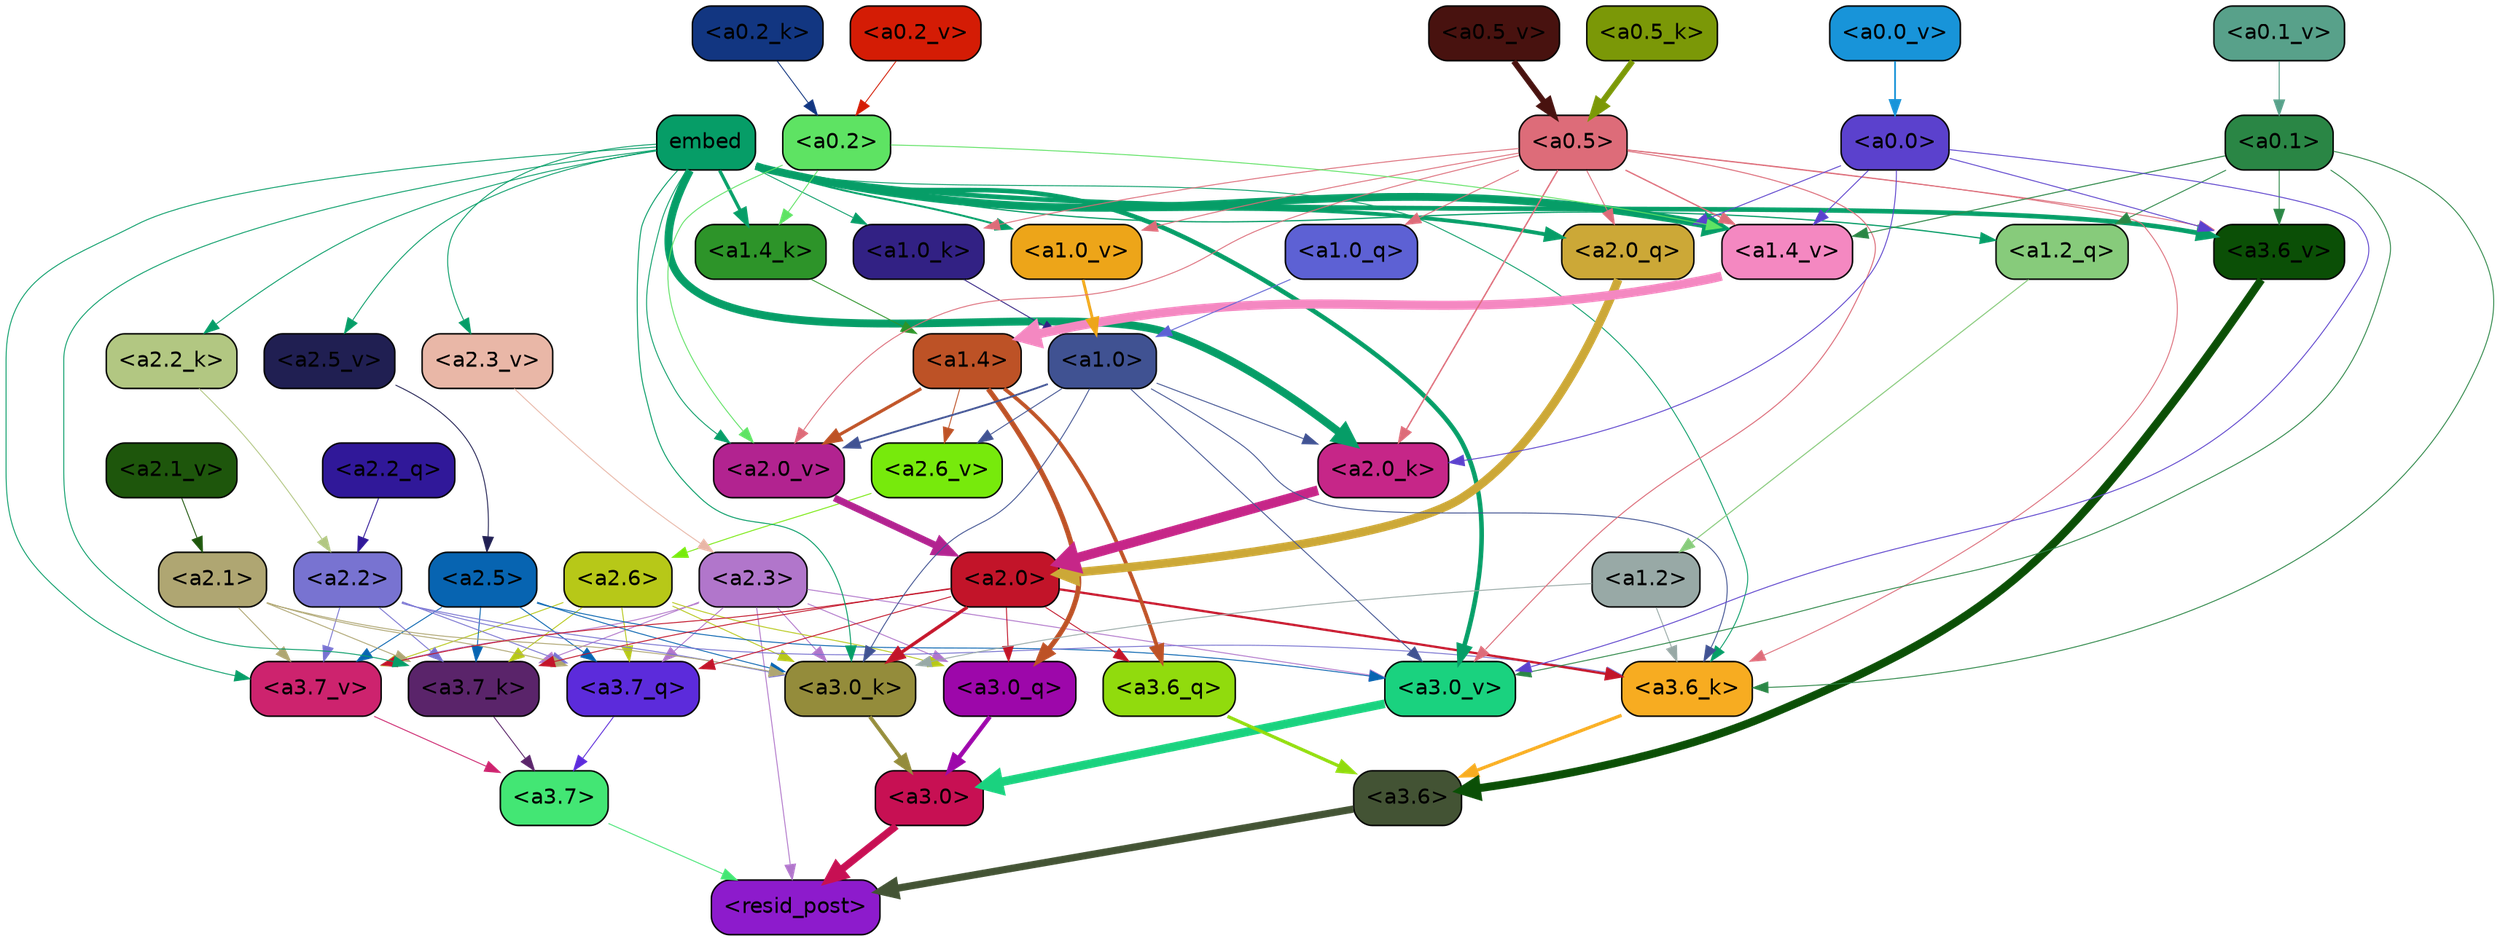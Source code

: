strict digraph "" {
	graph [bgcolor=transparent,
		layout=dot,
		overlap=false,
		splines=true
	];
	"<a3.7>"	[color=black,
		fillcolor="#43e674",
		fontname=Helvetica,
		shape=box,
		style="filled, rounded"];
	"<resid_post>"	[color=black,
		fillcolor="#8d1bcc",
		fontname=Helvetica,
		shape=box,
		style="filled, rounded"];
	"<a3.7>" -> "<resid_post>"	[color="#43e674",
		penwidth=0.6];
	"<a3.6>"	[color=black,
		fillcolor="#435334",
		fontname=Helvetica,
		shape=box,
		style="filled, rounded"];
	"<a3.6>" -> "<resid_post>"	[color="#435334",
		penwidth=4.7534414529800415];
	"<a3.0>"	[color=black,
		fillcolor="#c71053",
		fontname=Helvetica,
		shape=box,
		style="filled, rounded"];
	"<a3.0>" -> "<resid_post>"	[color="#c71053",
		penwidth=4.898576855659485];
	"<a2.3>"	[color=black,
		fillcolor="#b176cb",
		fontname=Helvetica,
		shape=box,
		style="filled, rounded"];
	"<a2.3>" -> "<resid_post>"	[color="#b176cb",
		penwidth=0.6];
	"<a3.7_q>"	[color=black,
		fillcolor="#5c2bdb",
		fontname=Helvetica,
		shape=box,
		style="filled, rounded"];
	"<a2.3>" -> "<a3.7_q>"	[color="#b176cb",
		penwidth=0.6];
	"<a3.0_q>"	[color=black,
		fillcolor="#9d07aa",
		fontname=Helvetica,
		shape=box,
		style="filled, rounded"];
	"<a2.3>" -> "<a3.0_q>"	[color="#b176cb",
		penwidth=0.6];
	"<a3.7_k>"	[color=black,
		fillcolor="#5a246a",
		fontname=Helvetica,
		shape=box,
		style="filled, rounded"];
	"<a2.3>" -> "<a3.7_k>"	[color="#b176cb",
		penwidth=0.6];
	"<a3.0_k>"	[color=black,
		fillcolor="#948c3b",
		fontname=Helvetica,
		shape=box,
		style="filled, rounded"];
	"<a2.3>" -> "<a3.0_k>"	[color="#b176cb",
		penwidth=0.6];
	"<a3.7_v>"	[color=black,
		fillcolor="#cd236e",
		fontname=Helvetica,
		shape=box,
		style="filled, rounded"];
	"<a2.3>" -> "<a3.7_v>"	[color="#b176cb",
		penwidth=0.6];
	"<a3.0_v>"	[color=black,
		fillcolor="#1ad27f",
		fontname=Helvetica,
		shape=box,
		style="filled, rounded"];
	"<a2.3>" -> "<a3.0_v>"	[color="#b176cb",
		penwidth=0.6];
	"<a3.7_q>" -> "<a3.7>"	[color="#5c2bdb",
		penwidth=0.6];
	"<a3.6_q>"	[color=black,
		fillcolor="#91db0d",
		fontname=Helvetica,
		shape=box,
		style="filled, rounded"];
	"<a3.6_q>" -> "<a3.6>"	[color="#91db0d",
		penwidth=2.160832464694977];
	"<a3.0_q>" -> "<a3.0>"	[color="#9d07aa",
		penwidth=2.870753765106201];
	"<a3.7_k>" -> "<a3.7>"	[color="#5a246a",
		penwidth=0.6];
	"<a3.6_k>"	[color=black,
		fillcolor="#f7ac21",
		fontname=Helvetica,
		shape=box,
		style="filled, rounded"];
	"<a3.6_k>" -> "<a3.6>"	[color="#f7ac21",
		penwidth=2.13908451795578];
	"<a3.0_k>" -> "<a3.0>"	[color="#948c3b",
		penwidth=2.520303964614868];
	"<a3.7_v>" -> "<a3.7>"	[color="#cd236e",
		penwidth=0.6];
	"<a3.6_v>"	[color=black,
		fillcolor="#0b4f06",
		fontname=Helvetica,
		shape=box,
		style="filled, rounded"];
	"<a3.6_v>" -> "<a3.6>"	[color="#0b4f06",
		penwidth=5.297133803367615];
	"<a3.0_v>" -> "<a3.0>"	[color="#1ad27f",
		penwidth=5.680712580680847];
	"<a2.6>"	[color=black,
		fillcolor="#b7c818",
		fontname=Helvetica,
		shape=box,
		style="filled, rounded"];
	"<a2.6>" -> "<a3.7_q>"	[color="#b7c818",
		penwidth=0.6];
	"<a2.6>" -> "<a3.0_q>"	[color="#b7c818",
		penwidth=0.6];
	"<a2.6>" -> "<a3.7_k>"	[color="#b7c818",
		penwidth=0.6];
	"<a2.6>" -> "<a3.0_k>"	[color="#b7c818",
		penwidth=0.6];
	"<a2.6>" -> "<a3.7_v>"	[color="#b7c818",
		penwidth=0.6];
	"<a2.5>"	[color=black,
		fillcolor="#0764b1",
		fontname=Helvetica,
		shape=box,
		style="filled, rounded"];
	"<a2.5>" -> "<a3.7_q>"	[color="#0764b1",
		penwidth=0.6];
	"<a2.5>" -> "<a3.7_k>"	[color="#0764b1",
		penwidth=0.6];
	"<a2.5>" -> "<a3.0_k>"	[color="#0764b1",
		penwidth=0.6];
	"<a2.5>" -> "<a3.7_v>"	[color="#0764b1",
		penwidth=0.6];
	"<a2.5>" -> "<a3.0_v>"	[color="#0764b1",
		penwidth=0.6];
	"<a2.2>"	[color=black,
		fillcolor="#7873d1",
		fontname=Helvetica,
		shape=box,
		style="filled, rounded"];
	"<a2.2>" -> "<a3.7_q>"	[color="#7873d1",
		penwidth=0.6];
	"<a2.2>" -> "<a3.7_k>"	[color="#7873d1",
		penwidth=0.6];
	"<a2.2>" -> "<a3.6_k>"	[color="#7873d1",
		penwidth=0.6];
	"<a2.2>" -> "<a3.0_k>"	[color="#7873d1",
		penwidth=0.6];
	"<a2.2>" -> "<a3.7_v>"	[color="#7873d1",
		penwidth=0.6];
	"<a2.1>"	[color=black,
		fillcolor="#afa672",
		fontname=Helvetica,
		shape=box,
		style="filled, rounded"];
	"<a2.1>" -> "<a3.7_q>"	[color="#afa672",
		penwidth=0.6];
	"<a2.1>" -> "<a3.7_k>"	[color="#afa672",
		penwidth=0.6];
	"<a2.1>" -> "<a3.0_k>"	[color="#afa672",
		penwidth=0.6];
	"<a2.1>" -> "<a3.7_v>"	[color="#afa672",
		penwidth=0.6];
	"<a2.0>"	[color=black,
		fillcolor="#c21429",
		fontname=Helvetica,
		shape=box,
		style="filled, rounded"];
	"<a2.0>" -> "<a3.7_q>"	[color="#c21429",
		penwidth=0.6];
	"<a2.0>" -> "<a3.6_q>"	[color="#c21429",
		penwidth=0.6];
	"<a2.0>" -> "<a3.0_q>"	[color="#c21429",
		penwidth=0.6];
	"<a2.0>" -> "<a3.7_k>"	[color="#c21429",
		penwidth=0.6];
	"<a2.0>" -> "<a3.6_k>"	[color="#c21429",
		penwidth=1.4957321882247925];
	"<a2.0>" -> "<a3.0_k>"	[color="#c21429",
		penwidth=2.18752121925354];
	"<a2.0>" -> "<a3.7_v>"	[color="#c21429",
		penwidth=0.6];
	"<a1.4>"	[color=black,
		fillcolor="#bd5226",
		fontname=Helvetica,
		shape=box,
		style="filled, rounded"];
	"<a1.4>" -> "<a3.6_q>"	[color="#bd5226",
		penwidth=2.4829938411712646];
	"<a1.4>" -> "<a3.0_q>"	[color="#bd5226",
		penwidth=3.299744725227356];
	"<a2.6_v>"	[color=black,
		fillcolor="#77ea0c",
		fontname=Helvetica,
		shape=box,
		style="filled, rounded"];
	"<a1.4>" -> "<a2.6_v>"	[color="#bd5226",
		penwidth=0.6];
	"<a2.0_v>"	[color=black,
		fillcolor="#b22390",
		fontname=Helvetica,
		shape=box,
		style="filled, rounded"];
	"<a1.4>" -> "<a2.0_v>"	[color="#bd5226",
		penwidth=2.092592429369688];
	embed	[color=black,
		fillcolor="#069d67",
		fontname=Helvetica,
		shape=box,
		style="filled, rounded"];
	embed -> "<a3.7_k>"	[color="#069d67",
		penwidth=0.6];
	embed -> "<a3.6_k>"	[color="#069d67",
		penwidth=0.6];
	embed -> "<a3.0_k>"	[color="#069d67",
		penwidth=0.6394047290086746];
	embed -> "<a3.7_v>"	[color="#069d67",
		penwidth=0.6];
	embed -> "<a3.6_v>"	[color="#069d67",
		penwidth=3.067279100418091];
	embed -> "<a3.0_v>"	[color="#069d67",
		penwidth=3.0212591886520386];
	"<a2.0_q>"	[color=black,
		fillcolor="#cca837",
		fontname=Helvetica,
		shape=box,
		style="filled, rounded"];
	embed -> "<a2.0_q>"	[color="#069d67",
		penwidth=2.5355080366134644];
	"<a2.2_k>"	[color=black,
		fillcolor="#b2c782",
		fontname=Helvetica,
		shape=box,
		style="filled, rounded"];
	embed -> "<a2.2_k>"	[color="#069d67",
		penwidth=0.6];
	"<a2.0_k>"	[color=black,
		fillcolor="#c62688",
		fontname=Helvetica,
		shape=box,
		style="filled, rounded"];
	embed -> "<a2.0_k>"	[color="#069d67",
		penwidth=5.2180726528167725];
	"<a2.5_v>"	[color=black,
		fillcolor="#201f52",
		fontname=Helvetica,
		shape=box,
		style="filled, rounded"];
	embed -> "<a2.5_v>"	[color="#069d67",
		penwidth=0.6];
	"<a2.3_v>"	[color=black,
		fillcolor="#e9b7a7",
		fontname=Helvetica,
		shape=box,
		style="filled, rounded"];
	embed -> "<a2.3_v>"	[color="#069d67",
		penwidth=0.6];
	embed -> "<a2.0_v>"	[color="#069d67",
		penwidth=0.6];
	"<a1.2_q>"	[color=black,
		fillcolor="#87cb7b",
		fontname=Helvetica,
		shape=box,
		style="filled, rounded"];
	embed -> "<a1.2_q>"	[color="#069d67",
		penwidth=0.8094894886016846];
	"<a1.4_k>"	[color=black,
		fillcolor="#2d9429",
		fontname=Helvetica,
		shape=box,
		style="filled, rounded"];
	embed -> "<a1.4_k>"	[color="#069d67",
		penwidth=2.1732678413391113];
	"<a1.0_k>"	[color=black,
		fillcolor="#322184",
		fontname=Helvetica,
		shape=box,
		style="filled, rounded"];
	embed -> "<a1.0_k>"	[color="#069d67",
		penwidth=0.6];
	"<a1.4_v>"	[color=black,
		fillcolor="#f488c1",
		fontname=Helvetica,
		shape=box,
		style="filled, rounded"];
	embed -> "<a1.4_v>"	[color="#069d67",
		penwidth=5.162249565124512];
	"<a1.0_v>"	[color=black,
		fillcolor="#eda519",
		fontname=Helvetica,
		shape=box,
		style="filled, rounded"];
	embed -> "<a1.0_v>"	[color="#069d67",
		penwidth=1.26457279920578];
	"<a1.2>"	[color=black,
		fillcolor="#98a9a6",
		fontname=Helvetica,
		shape=box,
		style="filled, rounded"];
	"<a1.2>" -> "<a3.6_k>"	[color="#98a9a6",
		penwidth=0.6];
	"<a1.2>" -> "<a3.0_k>"	[color="#98a9a6",
		penwidth=0.6];
	"<a1.0>"	[color=black,
		fillcolor="#405292",
		fontname=Helvetica,
		shape=box,
		style="filled, rounded"];
	"<a1.0>" -> "<a3.6_k>"	[color="#405292",
		penwidth=0.6];
	"<a1.0>" -> "<a3.0_k>"	[color="#405292",
		penwidth=0.6];
	"<a1.0>" -> "<a3.0_v>"	[color="#405292",
		penwidth=0.6];
	"<a1.0>" -> "<a2.0_k>"	[color="#405292",
		penwidth=0.6];
	"<a1.0>" -> "<a2.6_v>"	[color="#405292",
		penwidth=0.6];
	"<a1.0>" -> "<a2.0_v>"	[color="#405292",
		penwidth=1.2132605910301208];
	"<a0.5>"	[color=black,
		fillcolor="#dd6c79",
		fontname=Helvetica,
		shape=box,
		style="filled, rounded"];
	"<a0.5>" -> "<a3.6_k>"	[color="#dd6c79",
		penwidth=0.6];
	"<a0.5>" -> "<a3.6_v>"	[color="#dd6c79",
		penwidth=0.6];
	"<a0.5>" -> "<a3.0_v>"	[color="#dd6c79",
		penwidth=0.648682102560997];
	"<a0.5>" -> "<a2.0_q>"	[color="#dd6c79",
		penwidth=0.6];
	"<a0.5>" -> "<a2.0_k>"	[color="#dd6c79",
		penwidth=0.9236047863960266];
	"<a0.5>" -> "<a2.0_v>"	[color="#dd6c79",
		penwidth=0.6];
	"<a1.0_q>"	[color=black,
		fillcolor="#5d61d4",
		fontname=Helvetica,
		shape=box,
		style="filled, rounded"];
	"<a0.5>" -> "<a1.0_q>"	[color="#dd6c79",
		penwidth=0.6];
	"<a0.5>" -> "<a1.0_k>"	[color="#dd6c79",
		penwidth=0.6];
	"<a0.5>" -> "<a1.4_v>"	[color="#dd6c79",
		penwidth=0.8783596754074097];
	"<a0.5>" -> "<a1.0_v>"	[color="#dd6c79",
		penwidth=0.6];
	"<a0.1>"	[color=black,
		fillcolor="#2a8645",
		fontname=Helvetica,
		shape=box,
		style="filled, rounded"];
	"<a0.1>" -> "<a3.6_k>"	[color="#2a8645",
		penwidth=0.6];
	"<a0.1>" -> "<a3.6_v>"	[color="#2a8645",
		penwidth=0.6];
	"<a0.1>" -> "<a3.0_v>"	[color="#2a8645",
		penwidth=0.6];
	"<a0.1>" -> "<a1.2_q>"	[color="#2a8645",
		penwidth=0.6];
	"<a0.1>" -> "<a1.4_v>"	[color="#2a8645",
		penwidth=0.6490728855133057];
	"<a0.0>"	[color=black,
		fillcolor="#5b41cd",
		fontname=Helvetica,
		shape=box,
		style="filled, rounded"];
	"<a0.0>" -> "<a3.6_v>"	[color="#5b41cd",
		penwidth=0.6];
	"<a0.0>" -> "<a3.0_v>"	[color="#5b41cd",
		penwidth=0.6];
	"<a0.0>" -> "<a2.0_q>"	[color="#5b41cd",
		penwidth=0.6];
	"<a0.0>" -> "<a2.0_k>"	[color="#5b41cd",
		penwidth=0.6];
	"<a0.0>" -> "<a1.4_v>"	[color="#5b41cd",
		penwidth=0.6];
	"<a2.2_q>"	[color=black,
		fillcolor="#301899",
		fontname=Helvetica,
		shape=box,
		style="filled, rounded"];
	"<a2.2_q>" -> "<a2.2>"	[color="#301899",
		penwidth=0.6];
	"<a2.0_q>" -> "<a2.0>"	[color="#cca837",
		penwidth=5.681910276412964];
	"<a2.2_k>" -> "<a2.2>"	[color="#b2c782",
		penwidth=0.6];
	"<a2.0_k>" -> "<a2.0>"	[color="#c62688",
		penwidth=6.447777509689331];
	"<a2.6_v>" -> "<a2.6>"	[color="#77ea0c",
		penwidth=0.6];
	"<a2.5_v>" -> "<a2.5>"	[color="#201f52",
		penwidth=0.6];
	"<a2.3_v>" -> "<a2.3>"	[color="#e9b7a7",
		penwidth=0.6];
	"<a2.1_v>"	[color=black,
		fillcolor="#1e560c",
		fontname=Helvetica,
		shape=box,
		style="filled, rounded"];
	"<a2.1_v>" -> "<a2.1>"	[color="#1e560c",
		penwidth=0.6];
	"<a2.0_v>" -> "<a2.0>"	[color="#b22390",
		penwidth=4.5695202350616455];
	"<a0.2>"	[color=black,
		fillcolor="#5ee363",
		fontname=Helvetica,
		shape=box,
		style="filled, rounded"];
	"<a0.2>" -> "<a2.0_v>"	[color="#5ee363",
		penwidth=0.6];
	"<a0.2>" -> "<a1.4_k>"	[color="#5ee363",
		penwidth=0.6];
	"<a0.2>" -> "<a1.4_v>"	[color="#5ee363",
		penwidth=0.6];
	"<a1.2_q>" -> "<a1.2>"	[color="#87cb7b",
		penwidth=0.6769798994064331];
	"<a1.0_q>" -> "<a1.0>"	[color="#5d61d4",
		penwidth=0.6];
	"<a1.4_k>" -> "<a1.4>"	[color="#2d9429",
		penwidth=0.6];
	"<a1.0_k>" -> "<a1.0>"	[color="#322184",
		penwidth=0.6];
	"<a1.4_v>" -> "<a1.4>"	[color="#f488c1",
		penwidth=6.016597509384155];
	"<a1.0_v>" -> "<a1.0>"	[color="#eda519",
		penwidth=1.8562973737716675];
	"<a0.5_k>"	[color=black,
		fillcolor="#7b9807",
		fontname=Helvetica,
		shape=box,
		style="filled, rounded"];
	"<a0.5_k>" -> "<a0.5>"	[color="#7b9807",
		penwidth=3.7953722774982452];
	"<a0.2_k>"	[color=black,
		fillcolor="#123681",
		fontname=Helvetica,
		shape=box,
		style="filled, rounded"];
	"<a0.2_k>" -> "<a0.2>"	[color="#123681",
		penwidth=0.6];
	"<a0.5_v>"	[color=black,
		fillcolor="#48120f",
		fontname=Helvetica,
		shape=box,
		style="filled, rounded"];
	"<a0.5_v>" -> "<a0.5>"	[color="#48120f",
		penwidth=3.805475652217865];
	"<a0.2_v>"	[color=black,
		fillcolor="#d41c05",
		fontname=Helvetica,
		shape=box,
		style="filled, rounded"];
	"<a0.2_v>" -> "<a0.2>"	[color="#d41c05",
		penwidth=0.6];
	"<a0.1_v>"	[color=black,
		fillcolor="#58a18a",
		fontname=Helvetica,
		shape=box,
		style="filled, rounded"];
	"<a0.1_v>" -> "<a0.1>"	[color="#58a18a",
		penwidth=0.6855120658874512];
	"<a0.0_v>"	[color=black,
		fillcolor="#1894d9",
		fontname=Helvetica,
		shape=box,
		style="filled, rounded"];
	"<a0.0_v>" -> "<a0.0>"	[color="#1894d9",
		penwidth=1.1353182792663574];
}
